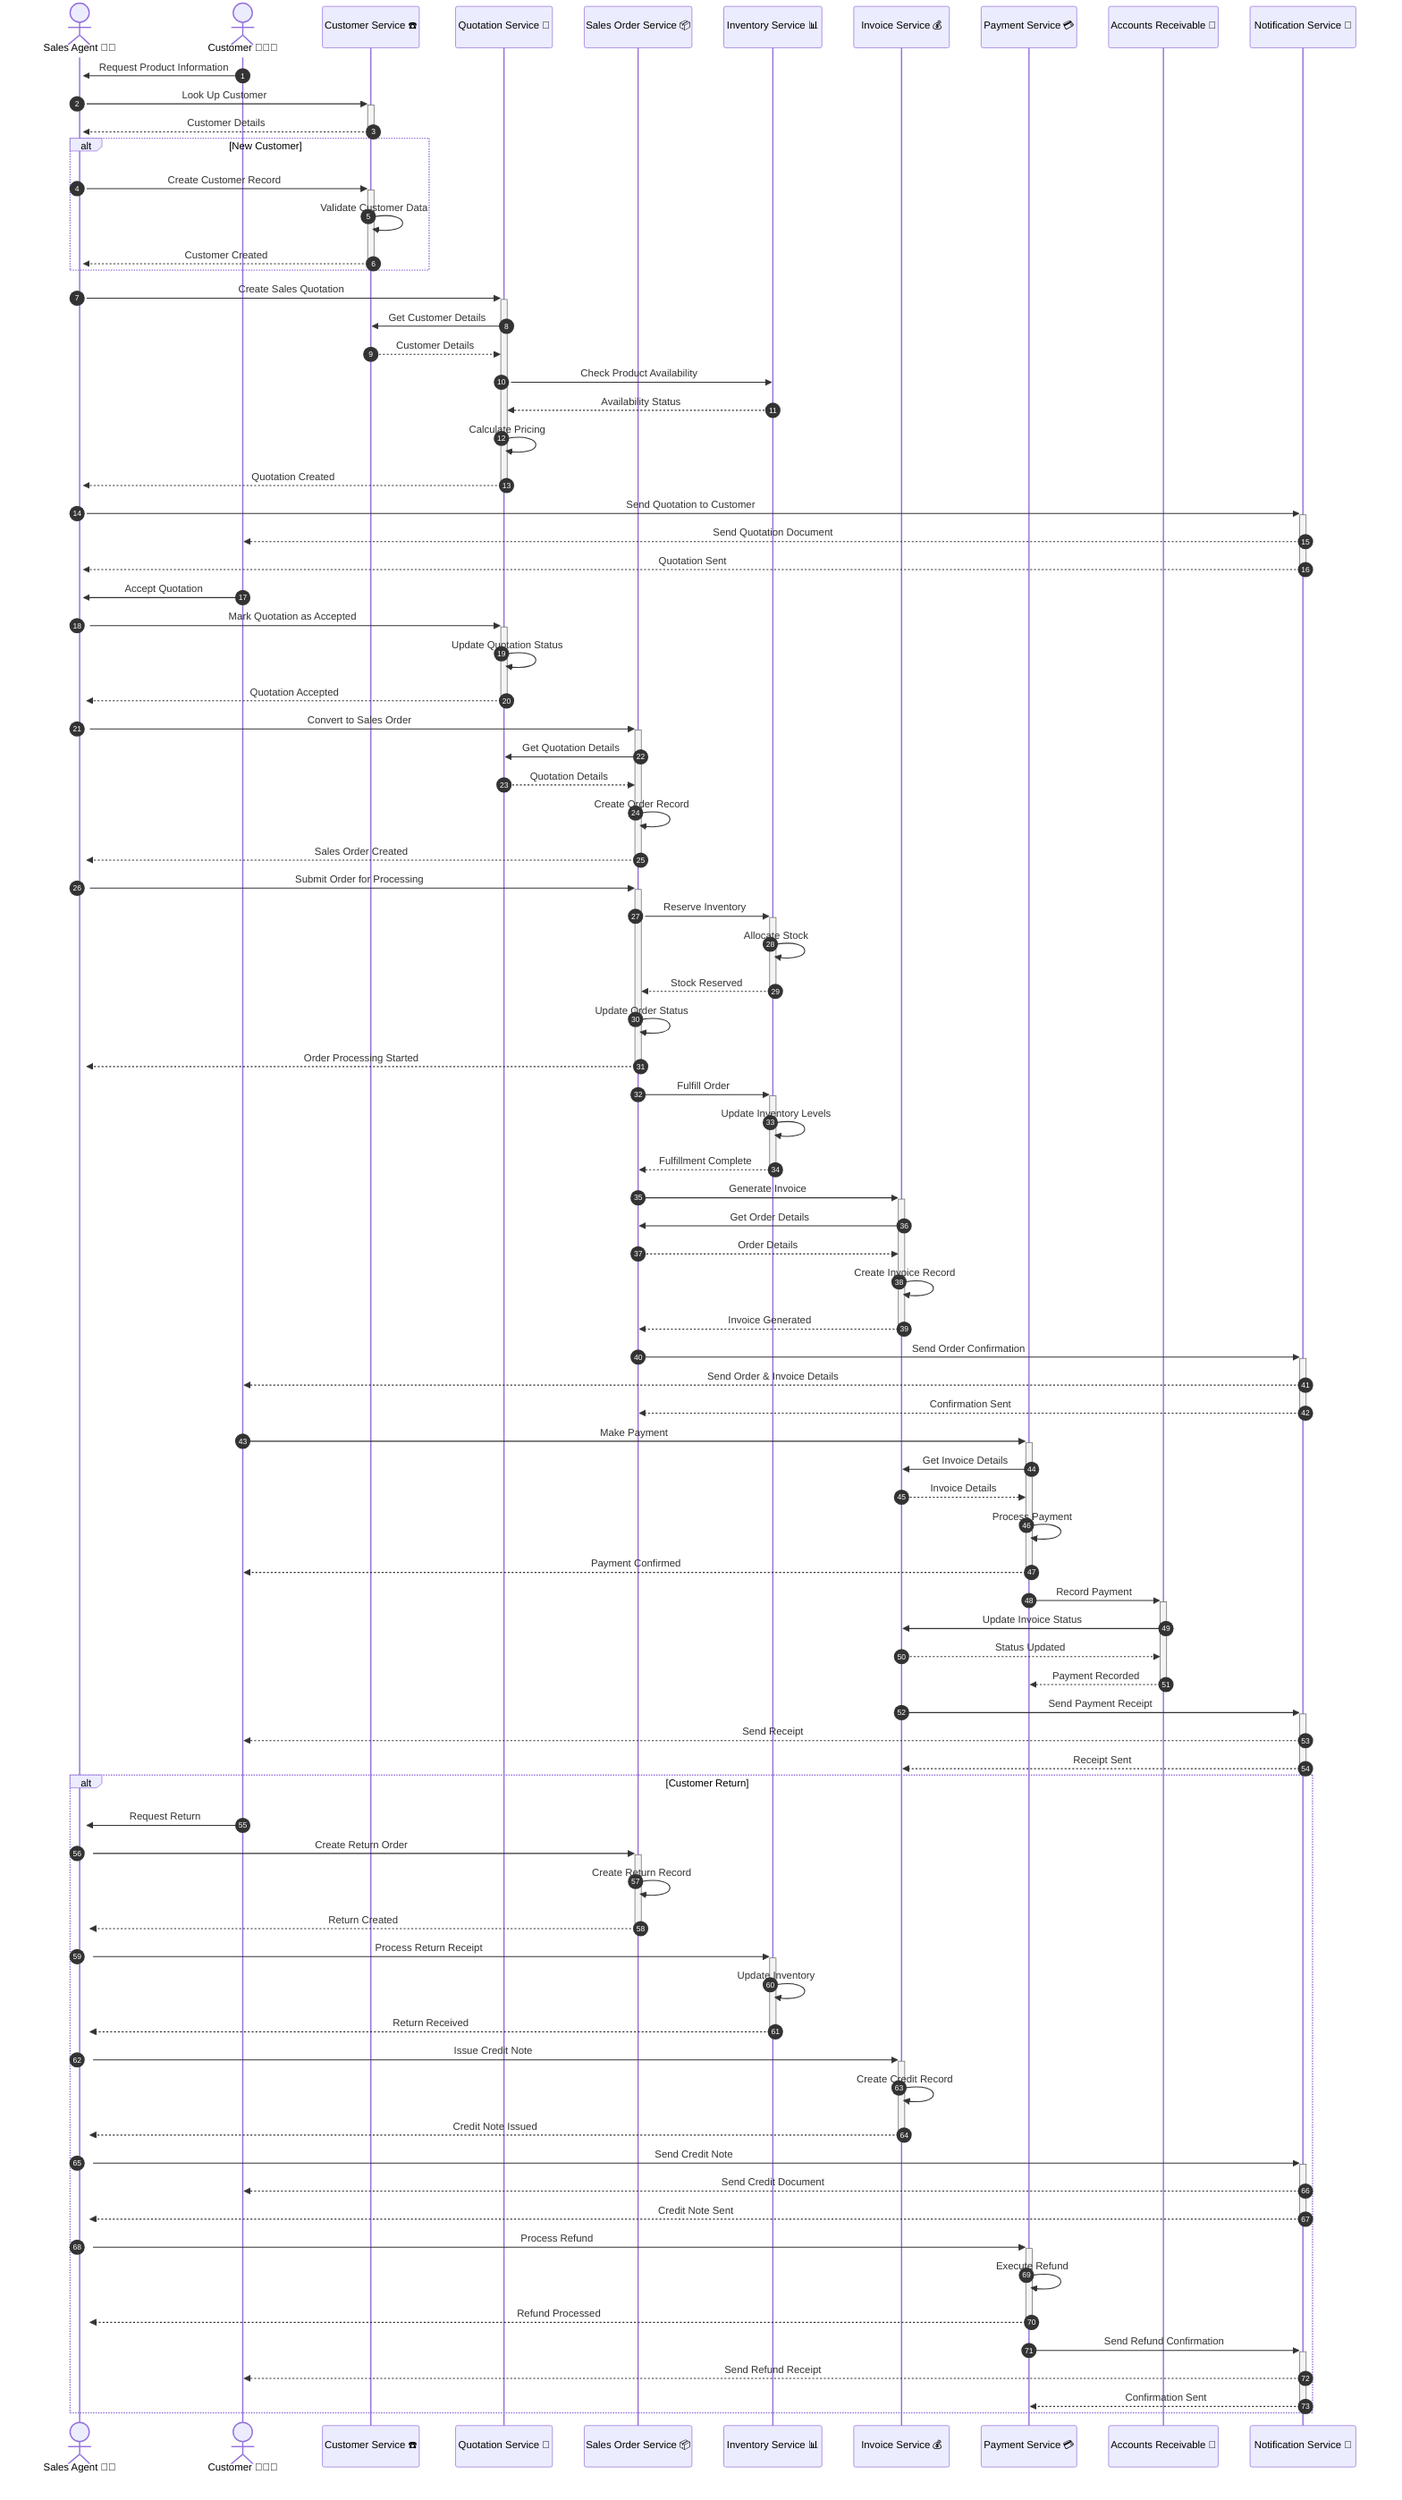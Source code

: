 sequenceDiagram
    %% Participants
    actor SA as Sales Agent 🧑‍💼
    actor CU as Customer 🧑‍🤝‍🧑
    participant CS as Customer Service ☎️
    participant QS as Quotation Service 📝
    participant SOS as Sales Order Service 📦
    participant IS as Inventory Service 📊
    participant INS as Invoice Service 💰
    participant PS as Payment Service 💳
    participant ARS as Accounts Receivable 🧾
    participant NS as Notification Service 📲

    autonumber
    
    %% Sales Process Flow
    CU->>+SA: Request Product Information
    SA->>+CS: Look Up Customer
    CS-->>-SA: Customer Details
    
    alt New Customer
        SA->>+CS: Create Customer Record
        CS->>CS: Validate Customer Data
        CS-->>-SA: Customer Created
    end
    
    SA->>+QS: Create Sales Quotation
    QS->>CS: Get Customer Details
    CS-->>QS: Customer Details
    QS->>IS: Check Product Availability
    IS-->>QS: Availability Status
    QS->>QS: Calculate Pricing
    QS-->>-SA: Quotation Created
    
    SA->>+NS: Send Quotation to Customer
    NS-->>CU: Send Quotation Document
    NS-->>-SA: Quotation Sent
    
    CU->>+SA: Accept Quotation
    SA->>+QS: Mark Quotation as Accepted
    QS->>QS: Update Quotation Status
    QS-->>-SA: Quotation Accepted
    
    SA->>+SOS: Convert to Sales Order
    SOS->>QS: Get Quotation Details
    QS-->>SOS: Quotation Details
    SOS->>SOS: Create Order Record
    SOS-->>-SA: Sales Order Created
    
    SA->>+SOS: Submit Order for Processing
    SOS->>+IS: Reserve Inventory
    IS->>IS: Allocate Stock
    IS-->>-SOS: Stock Reserved
    SOS->>SOS: Update Order Status
    SOS-->>-SA: Order Processing Started
    
    SOS->>+IS: Fulfill Order
    IS->>IS: Update Inventory Levels
    IS-->>-SOS: Fulfillment Complete
    
    SOS->>+INS: Generate Invoice
    INS->>SOS: Get Order Details
    SOS-->>INS: Order Details
    INS->>INS: Create Invoice Record
    INS-->>-SOS: Invoice Generated
    
    SOS->>+NS: Send Order Confirmation
    NS-->>CU: Send Order & Invoice Details
    NS-->>-SOS: Confirmation Sent
    
    CU->>+PS: Make Payment
    PS->>INS: Get Invoice Details
    INS-->>PS: Invoice Details
    PS->>PS: Process Payment
    PS-->>-CU: Payment Confirmed
    
    PS->>+ARS: Record Payment
    ARS->>INS: Update Invoice Status
    INS-->>ARS: Status Updated
    ARS-->>-PS: Payment Recorded
    
    INS->>+NS: Send Payment Receipt
    NS-->>CU: Send Receipt
    NS-->>-INS: Receipt Sent
    
    %% Return Process
    alt Customer Return
        CU->>+SA: Request Return
        SA->>+SOS: Create Return Order
        SOS->>SOS: Create Return Record
        SOS-->>-SA: Return Created
        
        SA->>+IS: Process Return Receipt
        IS->>IS: Update Inventory
        IS-->>-SA: Return Received
        
        SA->>+INS: Issue Credit Note
        INS->>INS: Create Credit Record
        INS-->>-SA: Credit Note Issued
        
        SA->>+NS: Send Credit Note
        NS-->>CU: Send Credit Document
        NS-->>-SA: Credit Note Sent
        
        SA->>+PS: Process Refund
        PS->>PS: Execute Refund
        PS-->>-SA: Refund Processed
        
        PS->>+NS: Send Refund Confirmation
        NS-->>CU: Send Refund Receipt
        NS-->>-PS: Confirmation Sent
    end